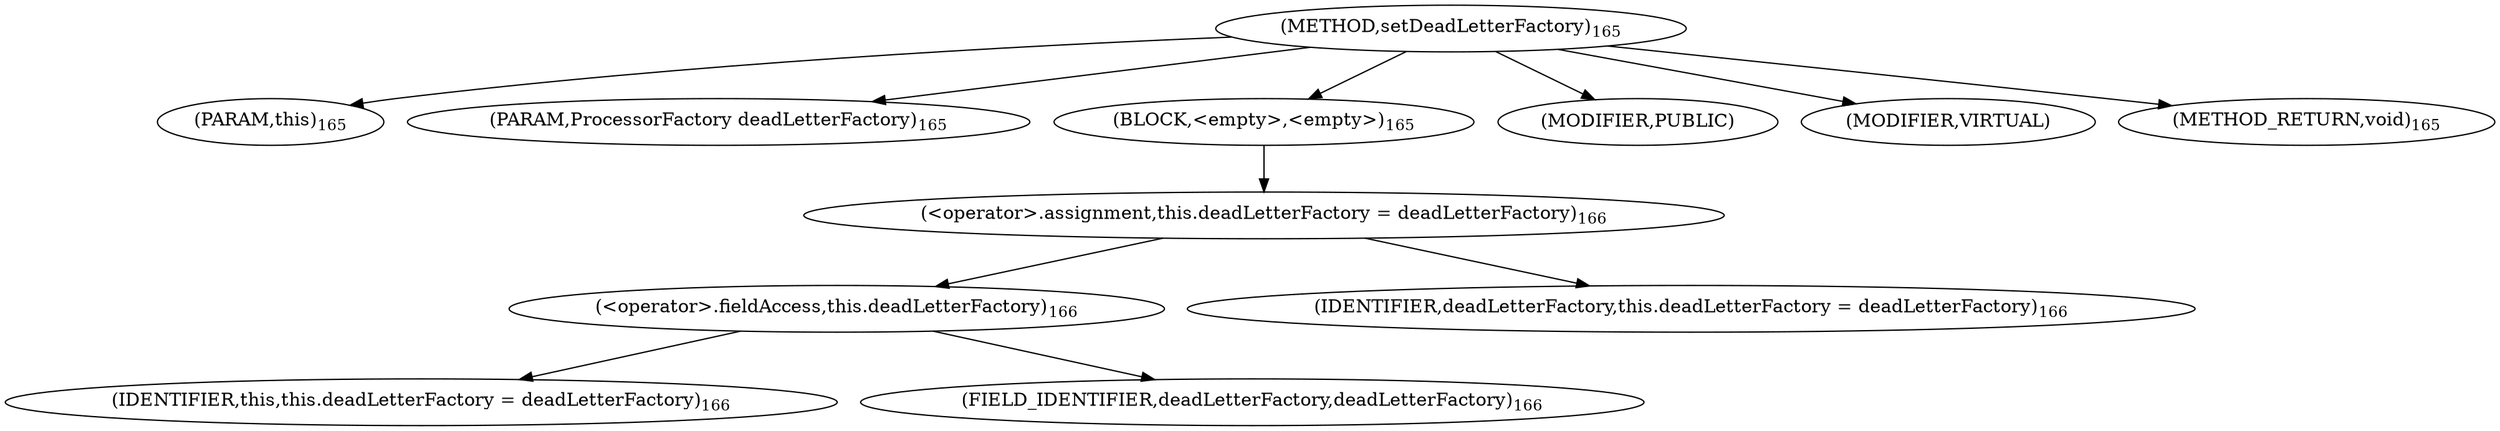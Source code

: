 digraph "setDeadLetterFactory" {  
"371" [label = <(METHOD,setDeadLetterFactory)<SUB>165</SUB>> ]
"52" [label = <(PARAM,this)<SUB>165</SUB>> ]
"372" [label = <(PARAM,ProcessorFactory deadLetterFactory)<SUB>165</SUB>> ]
"373" [label = <(BLOCK,&lt;empty&gt;,&lt;empty&gt;)<SUB>165</SUB>> ]
"374" [label = <(&lt;operator&gt;.assignment,this.deadLetterFactory = deadLetterFactory)<SUB>166</SUB>> ]
"375" [label = <(&lt;operator&gt;.fieldAccess,this.deadLetterFactory)<SUB>166</SUB>> ]
"51" [label = <(IDENTIFIER,this,this.deadLetterFactory = deadLetterFactory)<SUB>166</SUB>> ]
"376" [label = <(FIELD_IDENTIFIER,deadLetterFactory,deadLetterFactory)<SUB>166</SUB>> ]
"377" [label = <(IDENTIFIER,deadLetterFactory,this.deadLetterFactory = deadLetterFactory)<SUB>166</SUB>> ]
"378" [label = <(MODIFIER,PUBLIC)> ]
"379" [label = <(MODIFIER,VIRTUAL)> ]
"380" [label = <(METHOD_RETURN,void)<SUB>165</SUB>> ]
  "371" -> "52" 
  "371" -> "372" 
  "371" -> "373" 
  "371" -> "378" 
  "371" -> "379" 
  "371" -> "380" 
  "373" -> "374" 
  "374" -> "375" 
  "374" -> "377" 
  "375" -> "51" 
  "375" -> "376" 
}

